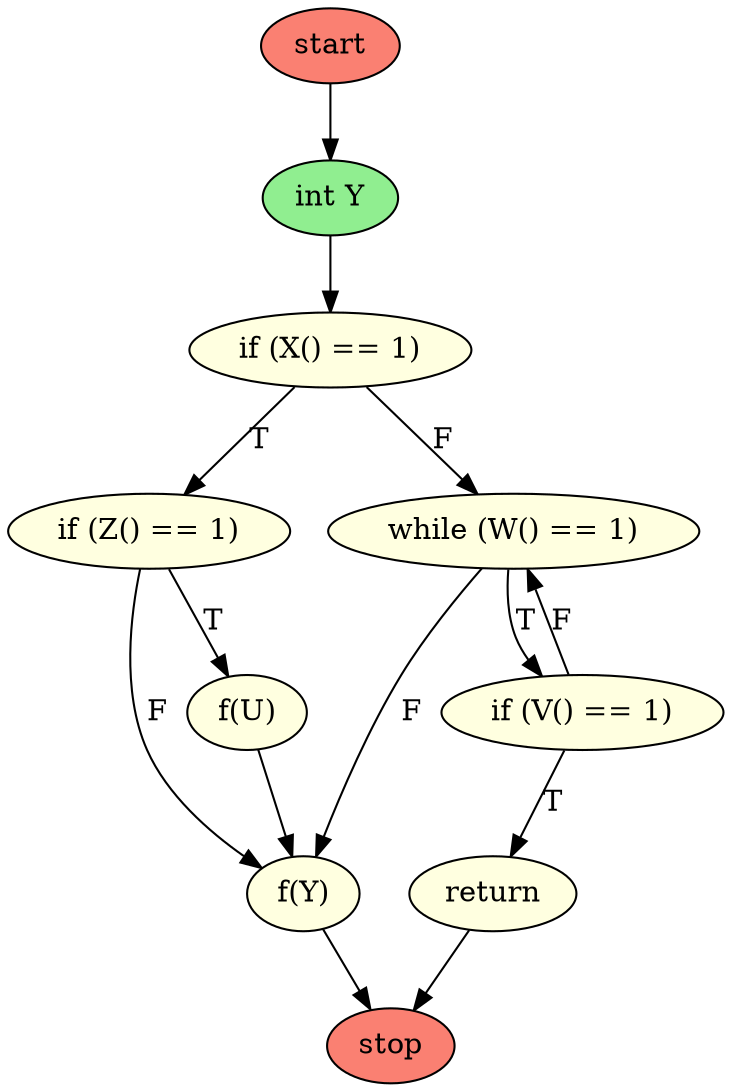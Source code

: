 digraph {
  outputorder=edgesfirst;
  1[shape=ellipse, fillcolor=salmon, style=filled, label="start"];
  2[shape=ellipse, fillcolor=palegreen2, style=filled, label="int Y"];
  3[shape=ellipse, fillcolor=lightyellow, style=filled, label="if (X() == 1)"];
  4[shape=ellipse, fillcolor=lightyellow, style=filled, label="if (Z() == 1)"];
  5[shape=ellipse, fillcolor=lightyellow, style=filled, label="f(U)"];
  7[shape=ellipse, fillcolor=lightyellow, style=filled, label="while (W() == 1)"];
  8[shape=ellipse, fillcolor=lightyellow, style=filled, label="if (V() == 1)"];
  9[shape=ellipse, fillcolor=lightyellow, style=filled, label="return"];
  10[shape=ellipse, fillcolor=salmon, style=filled, label="stop"];
  13[shape=ellipse, fillcolor=lightyellow, style=filled, label="f(Y)"];
  1 -> 2[style = ""];
  2 -> 3[style = ""];
  3 -> 4[style = "", label="T"];
  3 -> 7[style = "", label="F"];
  4 -> 13[style = "", label="F"];
  4 -> 5[style = "", label="T"];
  5 -> 13[style = ""];
  7 -> 13[style = "", label="F"];
  7 -> 8[style = "", label="T"];
  8 -> 7[style = "", label="F"];
  8 -> 9[style = "", label="T"];
  9 -> 10[style = ""];
  13 -> 10[style = ""];
}
